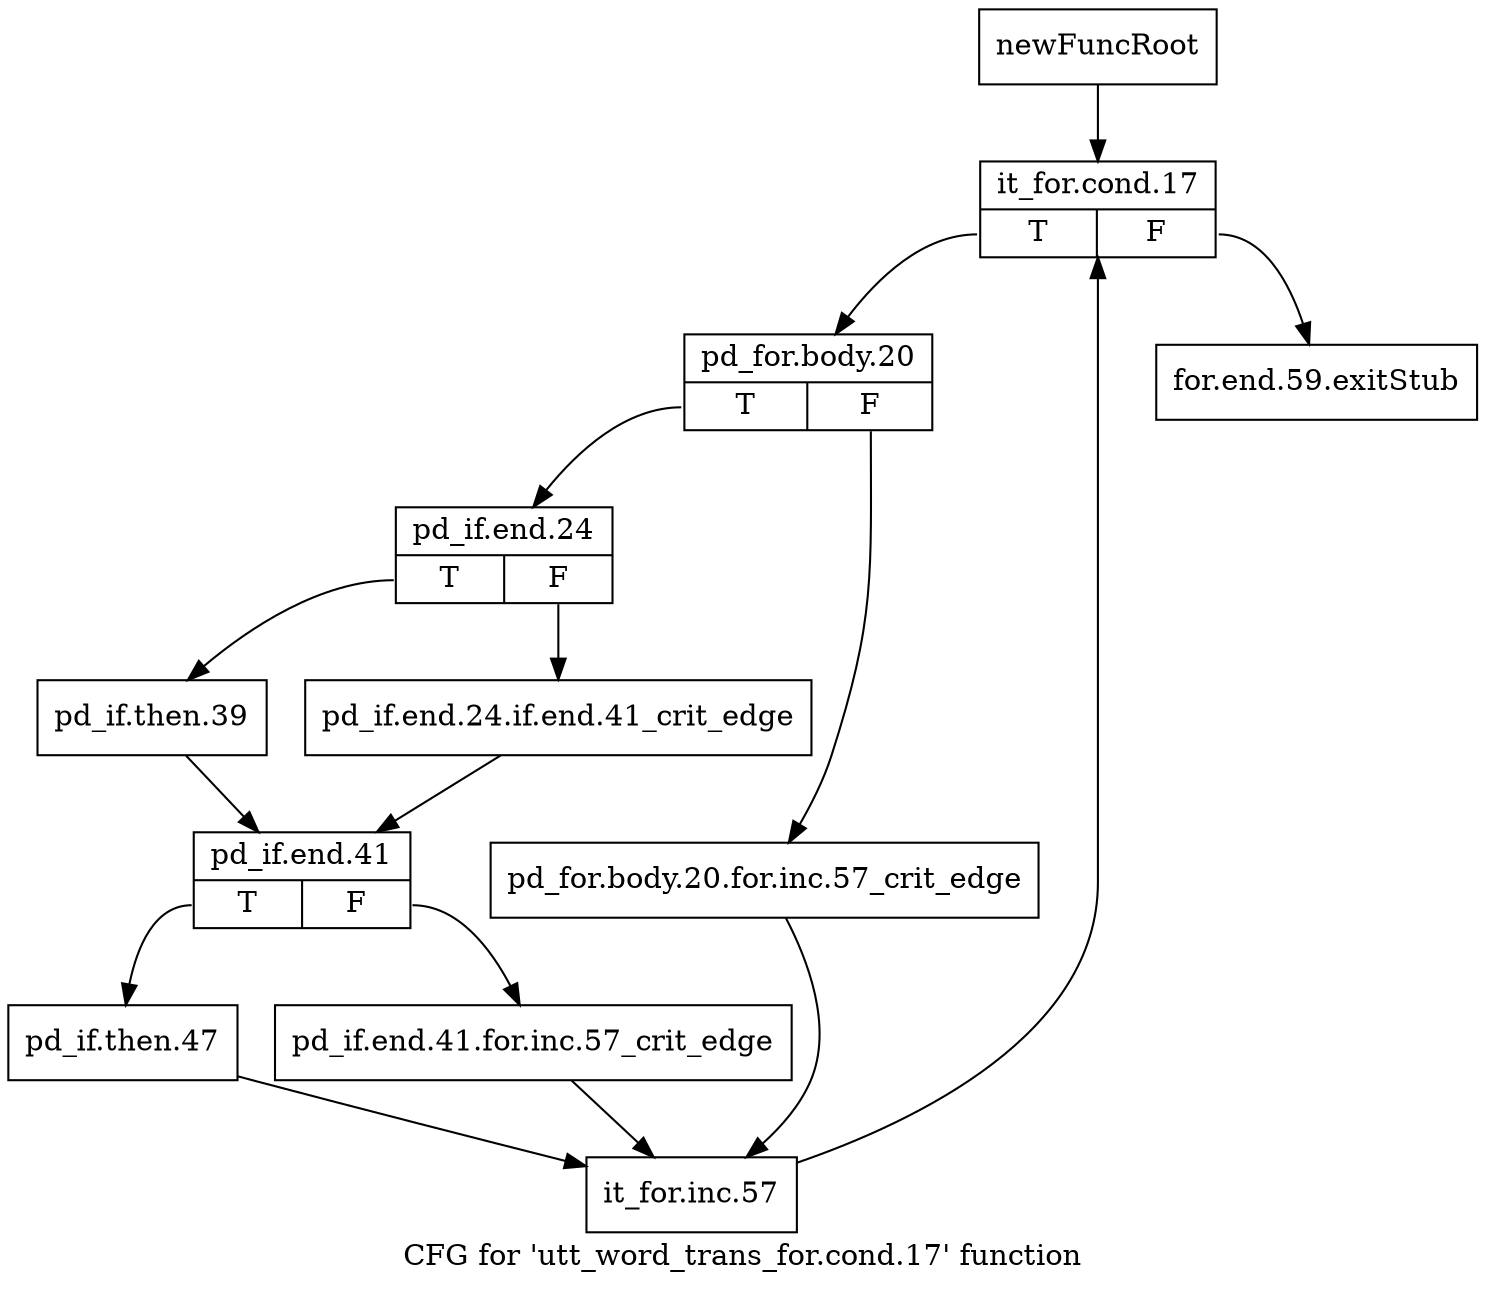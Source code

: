 digraph "CFG for 'utt_word_trans_for.cond.17' function" {
	label="CFG for 'utt_word_trans_for.cond.17' function";

	Node0x135fdc0 [shape=record,label="{newFuncRoot}"];
	Node0x135fdc0 -> Node0x135fe60;
	Node0x135fe10 [shape=record,label="{for.end.59.exitStub}"];
	Node0x135fe60 [shape=record,label="{it_for.cond.17|{<s0>T|<s1>F}}"];
	Node0x135fe60:s0 -> Node0x135feb0;
	Node0x135fe60:s1 -> Node0x135fe10;
	Node0x135feb0 [shape=record,label="{pd_for.body.20|{<s0>T|<s1>F}}"];
	Node0x135feb0:s0 -> Node0x135ff50;
	Node0x135feb0:s1 -> Node0x135ff00;
	Node0x135ff00 [shape=record,label="{pd_for.body.20.for.inc.57_crit_edge}"];
	Node0x135ff00 -> Node0x1360130;
	Node0x135ff50 [shape=record,label="{pd_if.end.24|{<s0>T|<s1>F}}"];
	Node0x135ff50:s0 -> Node0x135fff0;
	Node0x135ff50:s1 -> Node0x135ffa0;
	Node0x135ffa0 [shape=record,label="{pd_if.end.24.if.end.41_crit_edge}"];
	Node0x135ffa0 -> Node0x1360040;
	Node0x135fff0 [shape=record,label="{pd_if.then.39}"];
	Node0x135fff0 -> Node0x1360040;
	Node0x1360040 [shape=record,label="{pd_if.end.41|{<s0>T|<s1>F}}"];
	Node0x1360040:s0 -> Node0x13600e0;
	Node0x1360040:s1 -> Node0x1360090;
	Node0x1360090 [shape=record,label="{pd_if.end.41.for.inc.57_crit_edge}"];
	Node0x1360090 -> Node0x1360130;
	Node0x13600e0 [shape=record,label="{pd_if.then.47}"];
	Node0x13600e0 -> Node0x1360130;
	Node0x1360130 [shape=record,label="{it_for.inc.57}"];
	Node0x1360130 -> Node0x135fe60;
}
